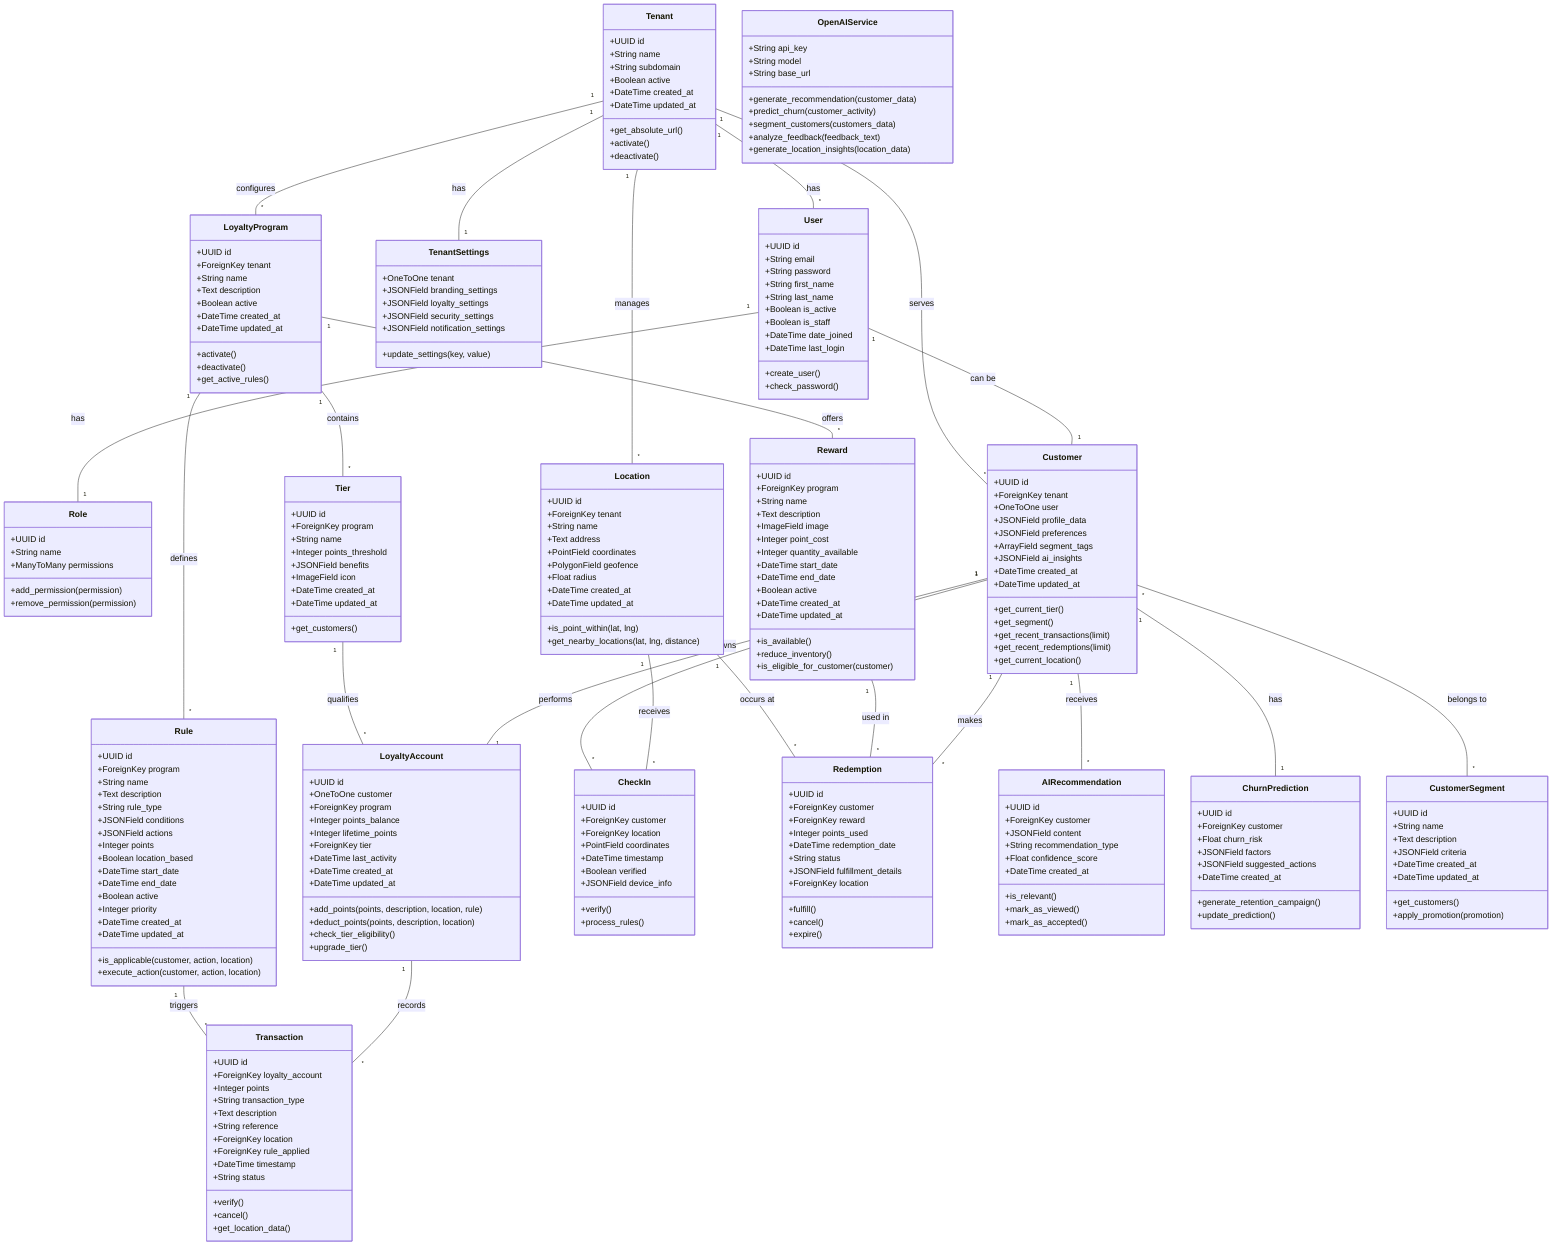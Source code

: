 classDiagram
    class User {
        +UUID id
        +String email
        +String password
        +String first_name
        +String last_name
        +Boolean is_active
        +Boolean is_staff
        +DateTime date_joined
        +DateTime last_login
        +create_user()
        +check_password()
    }
    
    class Role {
        +UUID id
        +String name
        +ManyToMany permissions
        +add_permission(permission)
        +remove_permission(permission)
    }
    
    class Tenant {
        +UUID id
        +String name
        +String subdomain
        +Boolean active
        +DateTime created_at
        +DateTime updated_at
        +get_absolute_url()
        +activate()
        +deactivate()
    }
    
    class TenantSettings {
        +OneToOne tenant
        +JSONField branding_settings
        +JSONField loyalty_settings
        +JSONField security_settings
        +JSONField notification_settings
        +update_settings(key, value)
    }
    
    class LoyaltyProgram {
        +UUID id
        +ForeignKey tenant
        +String name
        +Text description
        +Boolean active
        +DateTime created_at
        +DateTime updated_at
        +activate()
        +deactivate()
        +get_active_rules()
    }
    
    class Tier {
        +UUID id
        +ForeignKey program
        +String name
        +Integer points_threshold
        +JSONField benefits
        +ImageField icon
        +DateTime created_at
        +DateTime updated_at
        +get_customers()
    }
    
    class Rule {
        +UUID id
        +ForeignKey program
        +String name
        +Text description
        +String rule_type
        +JSONField conditions
        +JSONField actions
        +Integer points
        +Boolean location_based
        +DateTime start_date
        +DateTime end_date
        +Boolean active
        +Integer priority
        +DateTime created_at
        +DateTime updated_at
        +is_applicable(customer, action, location)
        +execute_action(customer, action, location)
    }
    
    class Customer {
        +UUID id
        +ForeignKey tenant
        +OneToOne user
        +JSONField profile_data
        +JSONField preferences
        +ArrayField segment_tags
        +JSONField ai_insights
        +DateTime created_at
        +DateTime updated_at
        +get_current_tier()
        +get_segment()
        +get_recent_transactions(limit)
        +get_recent_redemptions(limit)
        +get_current_location()
    }
    
    class LoyaltyAccount {
        +UUID id
        +OneToOne customer
        +ForeignKey program
        +Integer points_balance
        +Integer lifetime_points
        +ForeignKey tier
        +DateTime last_activity
        +DateTime created_at
        +DateTime updated_at
        +add_points(points, description, location, rule)
        +deduct_points(points, description, location)
        +check_tier_eligibility()
        +upgrade_tier()
    }
    
    class Transaction {
        +UUID id
        +ForeignKey loyalty_account
        +Integer points
        +String transaction_type
        +Text description
        +String reference
        +ForeignKey location
        +ForeignKey rule_applied
        +DateTime timestamp
        +String status
        +verify()
        +cancel()
        +get_location_data()
    }
    
    class Location {
        +UUID id
        +ForeignKey tenant
        +String name
        +Text address
        +PointField coordinates
        +PolygonField geofence
        +Float radius
        +DateTime created_at
        +DateTime updated_at
        +is_point_within(lat, lng)
        +get_nearby_locations(lat, lng, distance)
    }
    
    class CheckIn {
        +UUID id
        +ForeignKey customer
        +ForeignKey location
        +PointField coordinates
        +DateTime timestamp
        +Boolean verified
        +JSONField device_info
        +verify()
        +process_rules()
    }
    
    class Reward {
        +UUID id
        +ForeignKey program
        +String name
        +Text description
        +ImageField image
        +Integer point_cost
        +Integer quantity_available
        +DateTime start_date
        +DateTime end_date
        +Boolean active
        +DateTime created_at
        +DateTime updated_at
        +is_available()
        +reduce_inventory()
        +is_eligible_for_customer(customer)
    }
    
    class Redemption {
        +UUID id
        +ForeignKey customer
        +ForeignKey reward
        +Integer points_used
        +DateTime redemption_date
        +String status
        +JSONField fulfillment_details
        +ForeignKey location
        +fulfill()
        +cancel()
        +expire()
    }
    
    class AIRecommendation {
        +UUID id
        +ForeignKey customer
        +JSONField content
        +String recommendation_type
        +Float confidence_score
        +DateTime created_at
        +is_relevant()
        +mark_as_viewed()
        +mark_as_accepted()
    }
    
    class ChurnPrediction {
        +UUID id
        +ForeignKey customer
        +Float churn_risk
        +JSONField factors
        +JSONField suggested_actions
        +DateTime created_at
        +generate_retention_campaign()
        +update_prediction()
    }
    
    class CustomerSegment {
        +UUID id
        +String name
        +Text description
        +JSONField criteria
        +DateTime created_at
        +DateTime updated_at
        +get_customers()
        +apply_promotion(promotion)
    }
    
    class OpenAIService {
        +String api_key
        +String model
        +String base_url
        +generate_recommendation(customer_data)
        +predict_churn(customer_activity)
        +segment_customers(customers_data)
        +analyze_feedback(feedback_text)
        +generate_location_insights(location_data)
    }

    User "1" -- "1" Role: has
    User "1" -- "1" Customer: can be
    Tenant "1" -- "*" User: has
    Tenant "1" -- "1" TenantSettings: has
    Tenant "1" -- "*" LoyaltyProgram: configures
    LoyaltyProgram "1" -- "*" Tier: contains
    LoyaltyProgram "1" -- "*" Rule: defines
    LoyaltyProgram "1" -- "*" Reward: offers
    Tenant "1" -- "*" Customer: serves
    Customer "1" -- "1" LoyaltyAccount: owns
    LoyaltyAccount "1" -- "*" Transaction: records
    Tier "1" -- "*" LoyaltyAccount: qualifies
    Tenant "1" -- "*" Location: manages
    Location "1" -- "*" CheckIn: receives
    Customer "1" -- "*" CheckIn: performs
    Rule "1" -- "*" Transaction: triggers
    Customer "1" -- "*" Redemption: makes
    Reward "1" -- "*" Redemption: used in
    Location "1" -- "*" Redemption: occurs at
    Customer "1" -- "*" AIRecommendation: receives
    Customer "1" -- "1" ChurnPrediction: has
    Customer "*" -- "*" CustomerSegment: belongs to